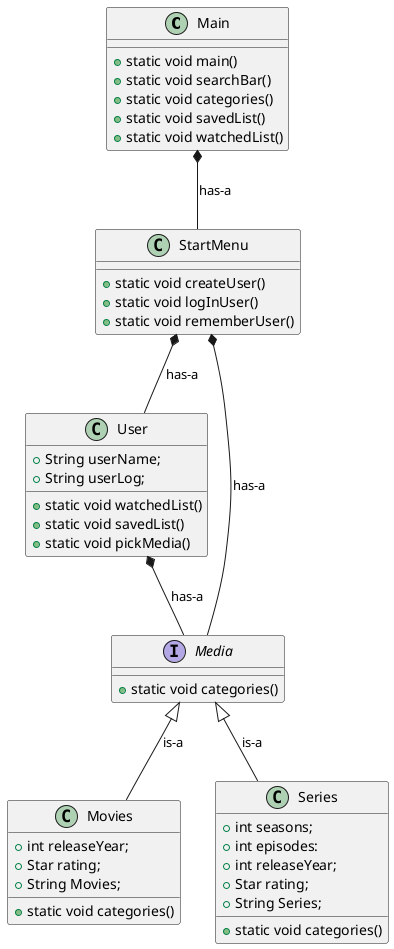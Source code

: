 @startuml

class Main
class User
class StartMenu
class Movies
class Series
interface Media

Main : + static void main()
Main : + static void searchBar()
Main : + static void categories()
Main : + static void savedList()
Main : + static void watchedList()

User : + static void watchedList()
User : + static void savedList()
User : + static void pickMedia()
User : + String userName;
User : + String userLog;

Media : + static void categories()

Movies : + static void categories()
Movies : + int releaseYear;
Movies : + Star rating;
Movies : + String Movies;

Series : + static void categories()
Series : + int seasons;
Series : + int episodes:
Series : + int releaseYear;
Series : + Star rating;
Series : + String Series;

StartMenu : + static void createUser()
StartMenu : + static void logInUser()
StartMenu : + static void rememberUser()

Main *-- StartMenu : has-a
StartMenu *-- User : has-a
StartMenu *-- Media : has-a
User *-- Media : has-a
Media <|-- Movies : is-a
Media <|-- Series : is-a

@enduml
